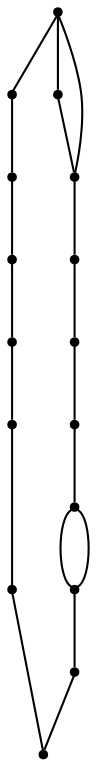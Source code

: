 graph {
  node [shape=point,comment="{\"directed\":false,\"doi\":\"10.1007/3-540-36151-0_24\",\"figure\":\"1 (6)\"}"]

  v0 [pos="851.408322652181,613.0824208259581"]
  v1 [pos="901.5677293141684,365.4406666755675"]
  v2 [pos="901.5677293141684,294.47304010391224"]
  v3 [pos="901.5677293141684,612.5626285870869"]
  v4 [pos="812.120819091797,294.47304010391224"]
  v5 [pos="764.1905943552654,293.2116627693175"]
  v6 [pos="615.2708689371746,294.47304010391224"]
  v7 [pos="580.5791854858398,294.47304010391224"]
  v8 [pos="581.3676993052165,406.45427306493116"]
  v9 [pos="577.4250030517578,520.0325449307759"]
  v10 [pos="581.3676993052165,611.5188797314961"]
  v11 [pos="810.0822925567627,613.727335135142"]
  v12 [pos="765.9166971842449,613.0948821703593"]
  v13 [pos="721.7510382334392,613.0948821703593"]
  v14 [pos="682.6333363850912,613.0948821703593"]
  v15 [pos="646.8405882517498,611.5188797314961"]

  v14 -- v10 [id="-2",pos="682.6333363850912,613.0948821703593 581.3666025797527,623.3365813891093 581.3666025797527,623.3365813891093 581.3666025797527,623.3365813891093 581.3676993052165,611.5188797314961 581.3676993052165,611.5188797314961 581.3676993052165,611.5188797314961"]
  v14 -- v13 [id="-3",pos="682.6333363850912,613.0948821703593 721.7510382334392,613.0948821703593 721.7510382334392,613.0948821703593 721.7510382334392,613.0948821703593"]
  v12 -- v11 [id="-4",pos="765.9166971842449,613.0948821703593 810.0822925567627,613.727335135142 810.0822925567627,613.727335135142 810.0822925567627,613.727335135142"]
  v11 -- v0 [id="-5",pos="810.0822925567627,613.727335135142 851.408322652181,613.0824208259581 851.408322652181,613.0824208259581 851.408322652181,613.0824208259581"]
  v0 -- v3 [id="-6",pos="851.408322652181,613.0824208259581 901.5708287556967,623.3365813891093 901.5708287556967,623.3365813891093 901.5708287556967,623.3365813891093 901.5677293141684,612.5626285870869 901.5677293141684,612.5626285870869 901.5677293141684,612.5626285870869"]
  v9 -- v8 [id="-8",pos="577.4250030517578,520.0325449307759 581.3676993052165,406.45427306493116 581.3676993052165,406.45427306493116 581.3676993052165,406.45427306493116"]
  v13 -- v12 [id="-42",pos="721.7510382334392,613.0948821703593 765.9166971842449,613.0948821703593 765.9166971842449,613.0948821703593 765.9166971842449,613.0948821703593"]
  v8 -- v7 [id="-44",pos="581.3676993052165,406.45427306493116 580.5791854858398,294.47304010391224 580.5791854858398,294.47304010391224 580.5791854858398,294.47304010391224"]
  v7 -- v6 [id="-90",pos="580.5791854858398,294.47304010391224 615.2708689371746,294.47304010391224 615.2708689371746,294.47304010391224 615.2708689371746,294.47304010391224"]
  v6 -- v5 [id="-91",pos="615.2708689371746,294.47304010391224 764.1905943552654,293.2116627693175 764.1905943552654,293.2116627693175 764.1905943552654,293.2116627693175"]
  v5 -- v4 [id="-92",pos="764.1905943552654,293.2116627693175 812.120819091797,294.47304010391224 812.120819091797,294.47304010391224 812.120819091797,294.47304010391224"]
  v4 -- v2 [id="-93",pos="812.120819091797,294.47304010391224 901.5677293141684,294.47304010391224 901.5677293141684,294.47304010391224 901.5677293141684,294.47304010391224"]
  v10 -- v15 [id="-134",pos="581.3676993052165,611.5188797314961 646.8405882517498,611.5188797314961 646.8405882517498,611.5188797314961 646.8405882517498,611.5188797314961"]
  v15 -- v14 [id="-135",pos="646.8405882517498,611.5188797314961 682.6333363850912,613.0948821703593 682.6333363850912,613.0948821703593 682.6333363850912,613.0948821703593"]
  v0 -- v3 [id="-140",pos="851.408322652181,613.0824208259581 901.5677293141684,612.5626285870869 901.5677293141684,612.5626285870869 901.5677293141684,612.5626285870869"]
  v10 -- v9 [id="-141",pos="581.3676993052165,611.5188797314961 577.4250030517578,520.0325449307759 577.4250030517578,520.0325449307759 577.4250030517578,520.0325449307759"]
  v3 -- v1 [id="-162",pos="901.5677293141684,612.5626285870869 901.5677293141684,365.4406666755675 901.5677293141684,365.4406666755675 901.5677293141684,365.4406666755675"]
  v1 -- v2 [id="-163",pos="901.5677293141684,365.4406666755675 901.5677293141684,294.47304010391224 901.5677293141684,294.47304010391224 901.5677293141684,294.47304010391224"]
}